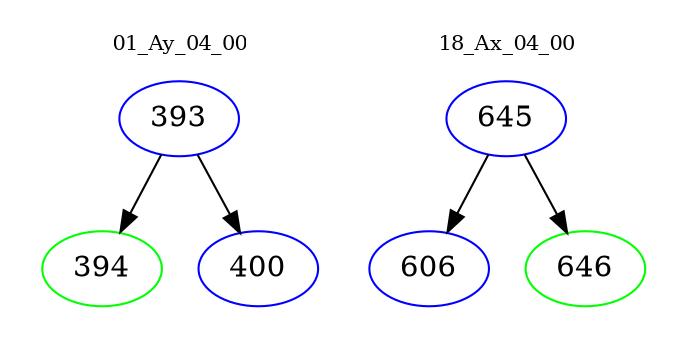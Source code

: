 digraph{
subgraph cluster_0 {
color = white
label = "01_Ay_04_00";
fontsize=10;
T0_393 [label="393", color="blue"]
T0_393 -> T0_394 [color="black"]
T0_394 [label="394", color="green"]
T0_393 -> T0_400 [color="black"]
T0_400 [label="400", color="blue"]
}
subgraph cluster_1 {
color = white
label = "18_Ax_04_00";
fontsize=10;
T1_645 [label="645", color="blue"]
T1_645 -> T1_606 [color="black"]
T1_606 [label="606", color="blue"]
T1_645 -> T1_646 [color="black"]
T1_646 [label="646", color="green"]
}
}
